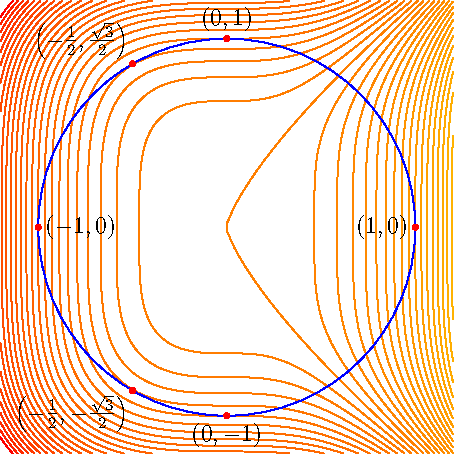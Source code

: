 import contour;

size(8cm);

real f(pair z) {return 2*z.x^3 - z.y^4;}

draw(contour(f, (-1.2,-1.2),(1.2,1.2), sequence(new real(int n){return n/5 -
5;},50),nx=200),sequence(new pen(int n){return sqrt(n/50)*yellow+sqrt(1-n/50)*red;},50));

draw(N..E..S..W..cycle, blue);

dot(Label("$(1,0)$",black),E,W,red);
dot(Label("$(-1,0)$",black),W,E,red);
dot(Label("$(0,1)$", black),N,N,red);
dot(Label("$(0,-1)$", black),S,S,red);
dot(Label("$\left(-\frac{1}{2},\frac{\sqrt{3}}{2}\right)$",black),(-.5, .5*sqrt(3)),NW, red);
dot(Label("$\left(-\frac{1}{2},-\frac{\sqrt{3}}{2}\right)$",black),(-.5, -.5*sqrt(3)),SW, red);
